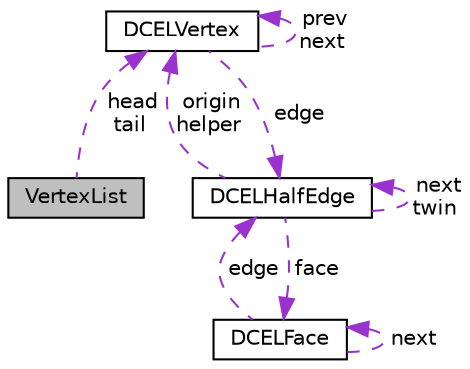 digraph "VertexList"
{
  edge [fontname="Helvetica",fontsize="10",labelfontname="Helvetica",labelfontsize="10"];
  node [fontname="Helvetica",fontsize="10",shape=record];
  Node1 [label="VertexList",height=0.2,width=0.4,color="black", fillcolor="grey75", style="filled", fontcolor="black"];
  Node2 -> Node1 [dir="back",color="darkorchid3",fontsize="10",style="dashed",label=" head\ntail" ,fontname="Helvetica"];
  Node2 [label="DCELVertex",height=0.2,width=0.4,color="black", fillcolor="white", style="filled",URL="$classDCELVertex.html"];
  Node3 -> Node2 [dir="back",color="darkorchid3",fontsize="10",style="dashed",label=" edge" ,fontname="Helvetica"];
  Node3 [label="DCELHalfEdge",height=0.2,width=0.4,color="black", fillcolor="white", style="filled",URL="$classDCELHalfEdge.html"];
  Node3 -> Node3 [dir="back",color="darkorchid3",fontsize="10",style="dashed",label=" next\ntwin" ,fontname="Helvetica"];
  Node4 -> Node3 [dir="back",color="darkorchid3",fontsize="10",style="dashed",label=" face" ,fontname="Helvetica"];
  Node4 [label="DCELFace",height=0.2,width=0.4,color="black", fillcolor="white", style="filled",URL="$classDCELFace.html"];
  Node3 -> Node4 [dir="back",color="darkorchid3",fontsize="10",style="dashed",label=" edge" ,fontname="Helvetica"];
  Node4 -> Node4 [dir="back",color="darkorchid3",fontsize="10",style="dashed",label=" next" ,fontname="Helvetica"];
  Node2 -> Node3 [dir="back",color="darkorchid3",fontsize="10",style="dashed",label=" origin\nhelper" ,fontname="Helvetica"];
  Node2 -> Node2 [dir="back",color="darkorchid3",fontsize="10",style="dashed",label=" prev\nnext" ,fontname="Helvetica"];
}
